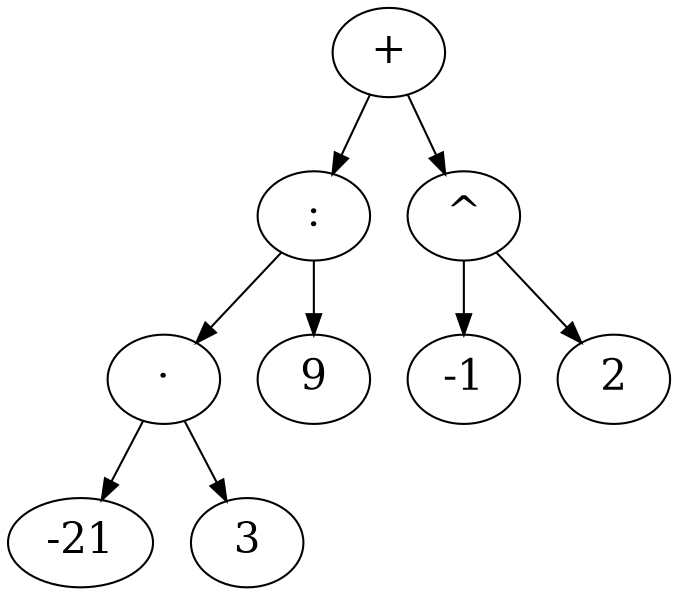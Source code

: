 ## Esempio di albero di espressione -21Ã‚Â·3:9 + (-1)^2

digraph e {
 node [fontsize="20"] 
e -> {e1; e2}; e [label="+"]

e1  -> {e11; 9}; e1 [label=":"]

e2  -> {"-1"; 2}; e2 [label="^"]

e11 -> {"-21"; 3}  e11 [label="·"];
## label="Struttura dell'espressione 15 + 2:(4-2)"
}

